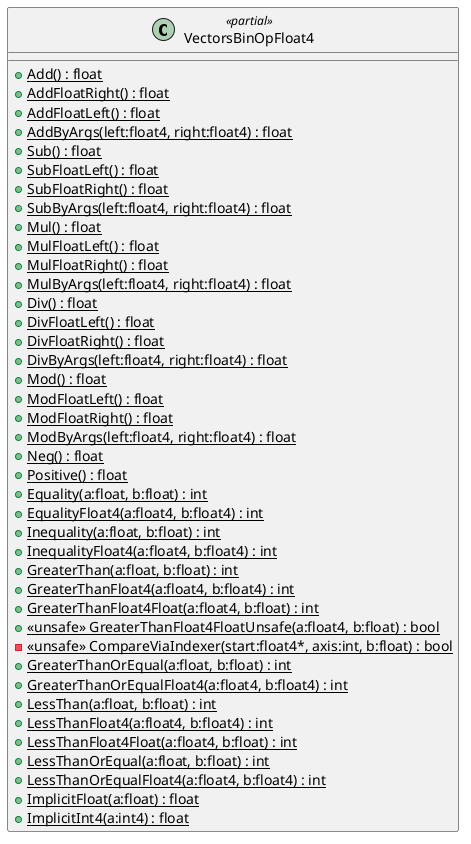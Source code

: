 @startuml
class VectorsBinOpFloat4 <<partial>> {
    + {static} Add() : float
    + {static} AddFloatRight() : float
    + {static} AddFloatLeft() : float
    + {static} AddByArgs(left:float4, right:float4) : float
    + {static} Sub() : float
    + {static} SubFloatLeft() : float
    + {static} SubFloatRight() : float
    + {static} SubByArgs(left:float4, right:float4) : float
    + {static} Mul() : float
    + {static} MulFloatLeft() : float
    + {static} MulFloatRight() : float
    + {static} MulByArgs(left:float4, right:float4) : float
    + {static} Div() : float
    + {static} DivFloatLeft() : float
    + {static} DivFloatRight() : float
    + {static} DivByArgs(left:float4, right:float4) : float
    + {static} Mod() : float
    + {static} ModFloatLeft() : float
    + {static} ModFloatRight() : float
    + {static} ModByArgs(left:float4, right:float4) : float
    + {static} Neg() : float
    + {static} Positive() : float
    + {static} Equality(a:float, b:float) : int
    + {static} EqualityFloat4(a:float4, b:float4) : int
    + {static} Inequality(a:float, b:float) : int
    + {static} InequalityFloat4(a:float4, b:float4) : int
    + {static} GreaterThan(a:float, b:float) : int
    + {static} GreaterThanFloat4(a:float4, b:float4) : int
    + {static} GreaterThanFloat4Float(a:float4, b:float) : int
    + {static} <<unsafe>> GreaterThanFloat4FloatUnsafe(a:float4, b:float) : bool
    - {static} <<unsafe>> CompareViaIndexer(start:float4*, axis:int, b:float) : bool
    + {static} GreaterThanOrEqual(a:float, b:float) : int
    + {static} GreaterThanOrEqualFloat4(a:float4, b:float4) : int
    + {static} LessThan(a:float, b:float) : int
    + {static} LessThanFloat4(a:float4, b:float4) : int
    + {static} LessThanFloat4Float(a:float4, b:float) : int
    + {static} LessThanOrEqual(a:float, b:float) : int
    + {static} LessThanOrEqualFloat4(a:float4, b:float4) : int
    + {static} ImplicitFloat(a:float) : float
    + {static} ImplicitInt4(a:int4) : float
}
@enduml
